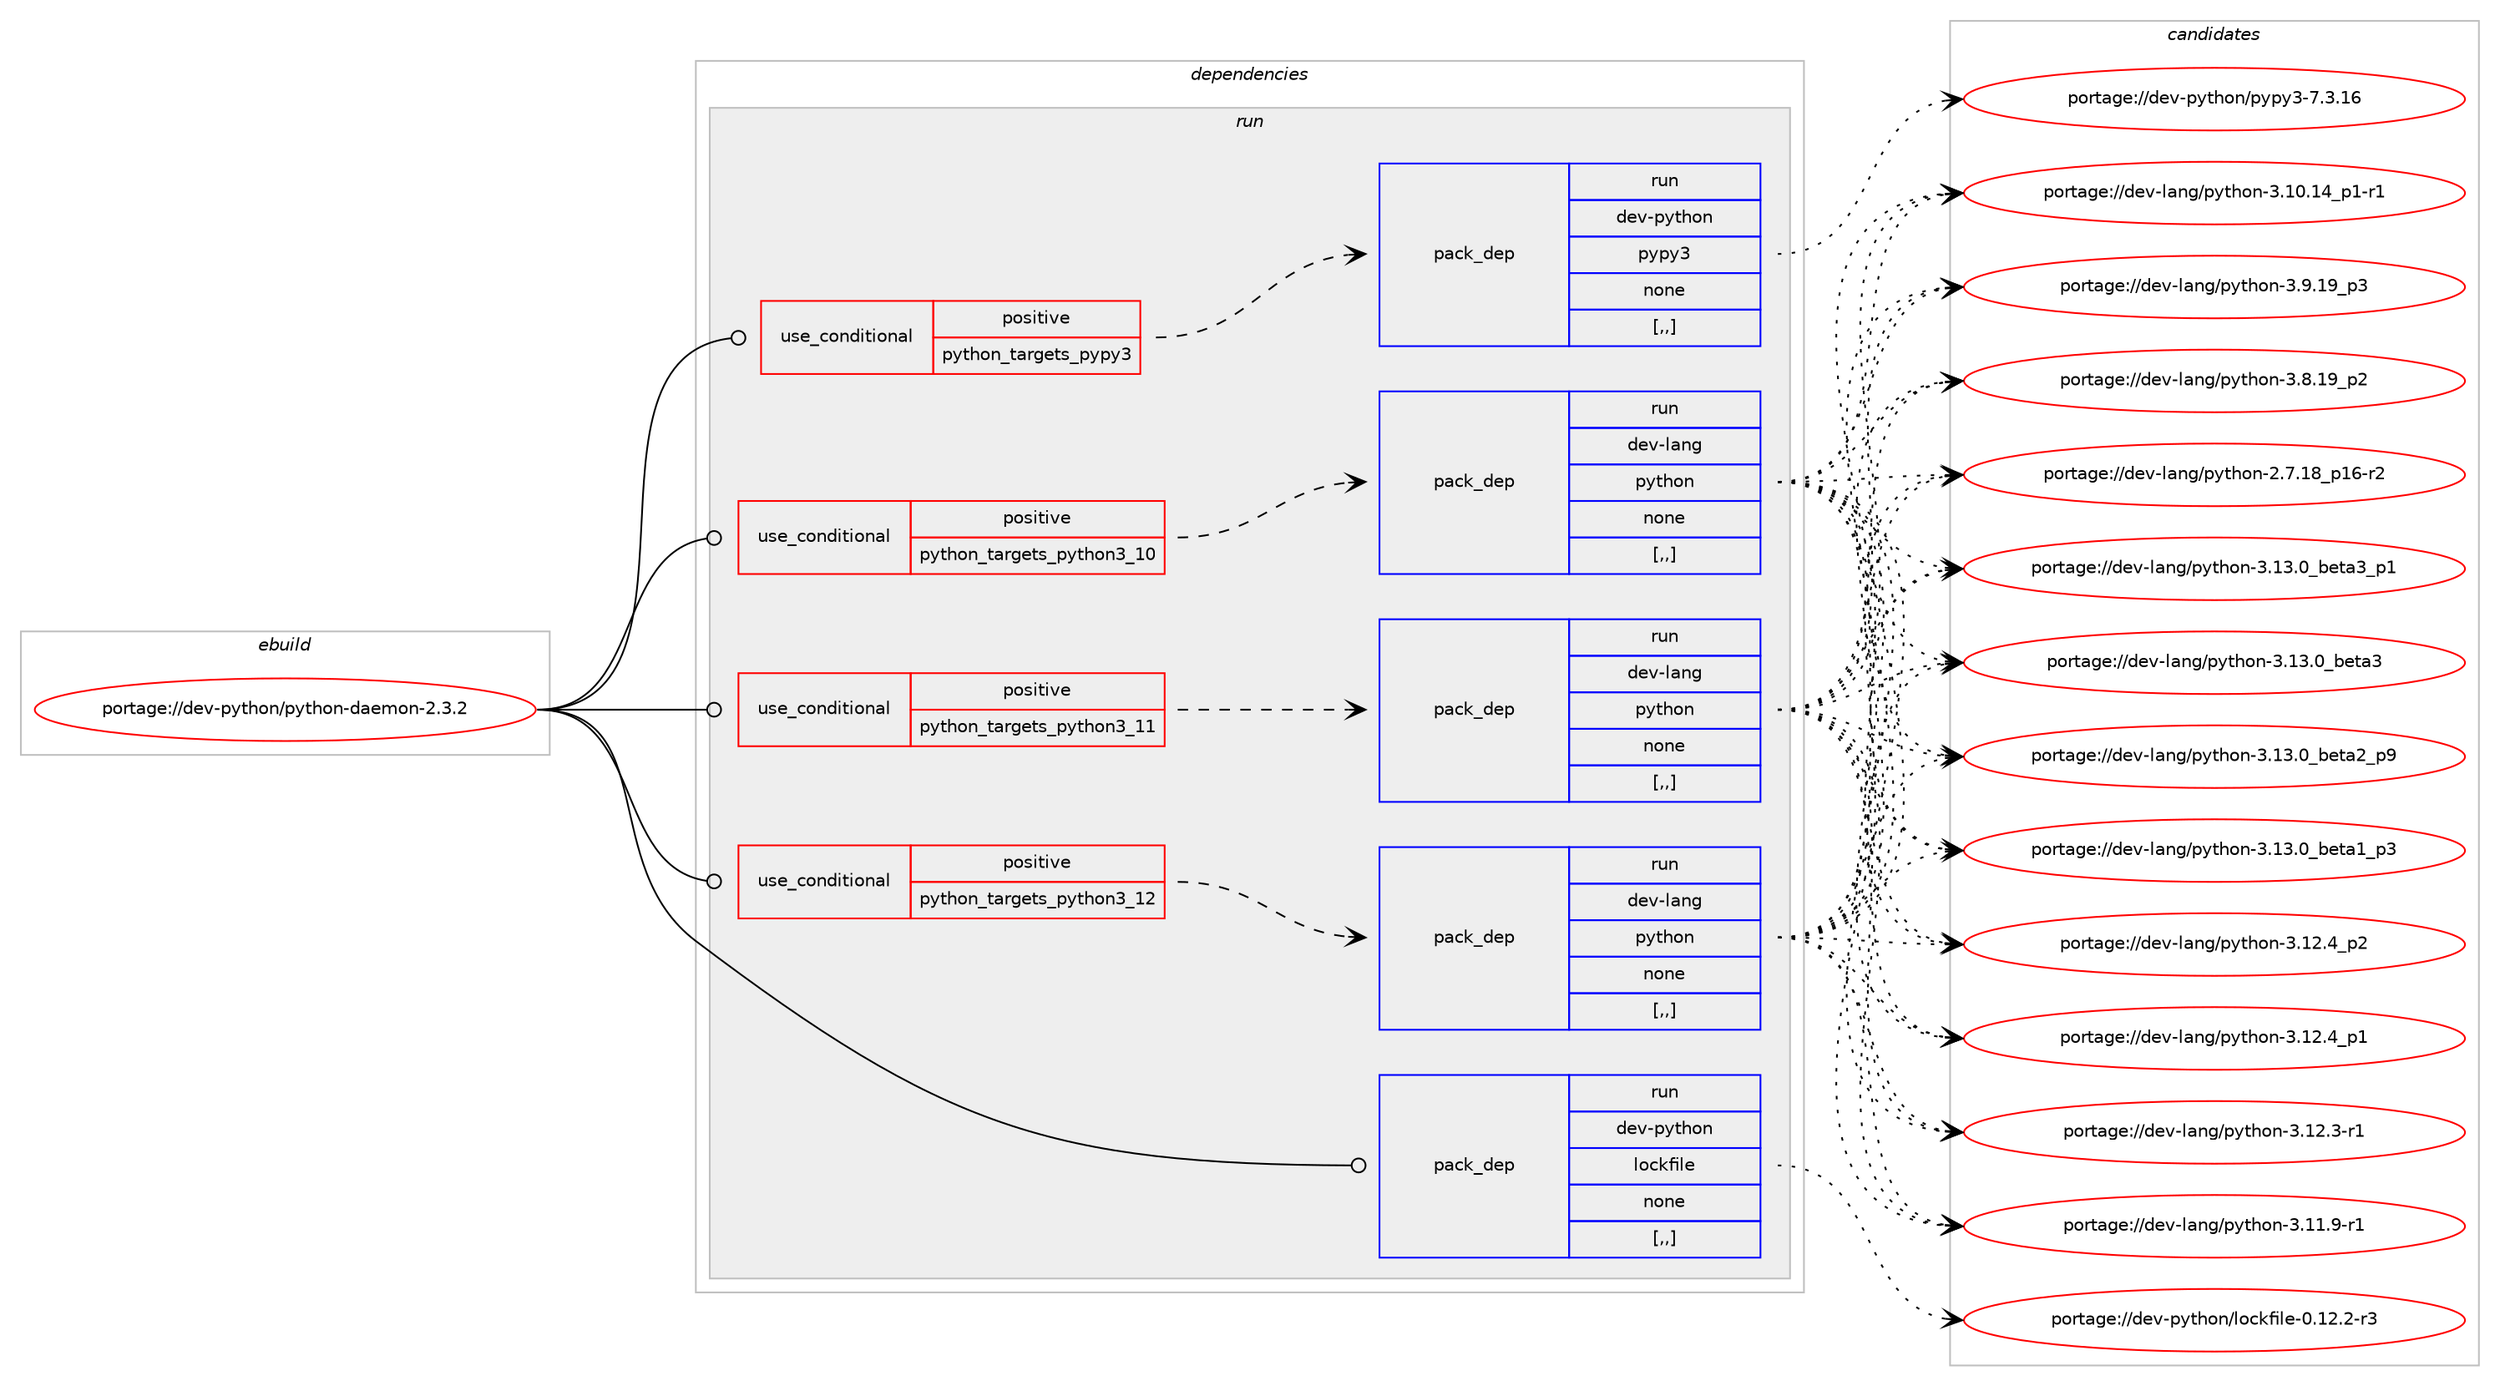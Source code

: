 digraph prolog {

# *************
# Graph options
# *************

newrank=true;
concentrate=true;
compound=true;
graph [rankdir=LR,fontname=Helvetica,fontsize=10,ranksep=1.5];#, ranksep=2.5, nodesep=0.2];
edge  [arrowhead=vee];
node  [fontname=Helvetica,fontsize=10];

# **********
# The ebuild
# **********

subgraph cluster_leftcol {
color=gray;
label=<<i>ebuild</i>>;
id [label="portage://dev-python/python-daemon-2.3.2", color=red, width=4, href="../dev-python/python-daemon-2.3.2.svg"];
}

# ****************
# The dependencies
# ****************

subgraph cluster_midcol {
color=gray;
label=<<i>dependencies</i>>;
subgraph cluster_compile {
fillcolor="#eeeeee";
style=filled;
label=<<i>compile</i>>;
}
subgraph cluster_compileandrun {
fillcolor="#eeeeee";
style=filled;
label=<<i>compile and run</i>>;
}
subgraph cluster_run {
fillcolor="#eeeeee";
style=filled;
label=<<i>run</i>>;
subgraph cond38033 {
dependency159358 [label=<<TABLE BORDER="0" CELLBORDER="1" CELLSPACING="0" CELLPADDING="4"><TR><TD ROWSPAN="3" CELLPADDING="10">use_conditional</TD></TR><TR><TD>positive</TD></TR><TR><TD>python_targets_pypy3</TD></TR></TABLE>>, shape=none, color=red];
subgraph pack120055 {
dependency159359 [label=<<TABLE BORDER="0" CELLBORDER="1" CELLSPACING="0" CELLPADDING="4" WIDTH="220"><TR><TD ROWSPAN="6" CELLPADDING="30">pack_dep</TD></TR><TR><TD WIDTH="110">run</TD></TR><TR><TD>dev-python</TD></TR><TR><TD>pypy3</TD></TR><TR><TD>none</TD></TR><TR><TD>[,,]</TD></TR></TABLE>>, shape=none, color=blue];
}
dependency159358:e -> dependency159359:w [weight=20,style="dashed",arrowhead="vee"];
}
id:e -> dependency159358:w [weight=20,style="solid",arrowhead="odot"];
subgraph cond38034 {
dependency159360 [label=<<TABLE BORDER="0" CELLBORDER="1" CELLSPACING="0" CELLPADDING="4"><TR><TD ROWSPAN="3" CELLPADDING="10">use_conditional</TD></TR><TR><TD>positive</TD></TR><TR><TD>python_targets_python3_10</TD></TR></TABLE>>, shape=none, color=red];
subgraph pack120056 {
dependency159361 [label=<<TABLE BORDER="0" CELLBORDER="1" CELLSPACING="0" CELLPADDING="4" WIDTH="220"><TR><TD ROWSPAN="6" CELLPADDING="30">pack_dep</TD></TR><TR><TD WIDTH="110">run</TD></TR><TR><TD>dev-lang</TD></TR><TR><TD>python</TD></TR><TR><TD>none</TD></TR><TR><TD>[,,]</TD></TR></TABLE>>, shape=none, color=blue];
}
dependency159360:e -> dependency159361:w [weight=20,style="dashed",arrowhead="vee"];
}
id:e -> dependency159360:w [weight=20,style="solid",arrowhead="odot"];
subgraph cond38035 {
dependency159362 [label=<<TABLE BORDER="0" CELLBORDER="1" CELLSPACING="0" CELLPADDING="4"><TR><TD ROWSPAN="3" CELLPADDING="10">use_conditional</TD></TR><TR><TD>positive</TD></TR><TR><TD>python_targets_python3_11</TD></TR></TABLE>>, shape=none, color=red];
subgraph pack120057 {
dependency159363 [label=<<TABLE BORDER="0" CELLBORDER="1" CELLSPACING="0" CELLPADDING="4" WIDTH="220"><TR><TD ROWSPAN="6" CELLPADDING="30">pack_dep</TD></TR><TR><TD WIDTH="110">run</TD></TR><TR><TD>dev-lang</TD></TR><TR><TD>python</TD></TR><TR><TD>none</TD></TR><TR><TD>[,,]</TD></TR></TABLE>>, shape=none, color=blue];
}
dependency159362:e -> dependency159363:w [weight=20,style="dashed",arrowhead="vee"];
}
id:e -> dependency159362:w [weight=20,style="solid",arrowhead="odot"];
subgraph cond38036 {
dependency159364 [label=<<TABLE BORDER="0" CELLBORDER="1" CELLSPACING="0" CELLPADDING="4"><TR><TD ROWSPAN="3" CELLPADDING="10">use_conditional</TD></TR><TR><TD>positive</TD></TR><TR><TD>python_targets_python3_12</TD></TR></TABLE>>, shape=none, color=red];
subgraph pack120058 {
dependency159365 [label=<<TABLE BORDER="0" CELLBORDER="1" CELLSPACING="0" CELLPADDING="4" WIDTH="220"><TR><TD ROWSPAN="6" CELLPADDING="30">pack_dep</TD></TR><TR><TD WIDTH="110">run</TD></TR><TR><TD>dev-lang</TD></TR><TR><TD>python</TD></TR><TR><TD>none</TD></TR><TR><TD>[,,]</TD></TR></TABLE>>, shape=none, color=blue];
}
dependency159364:e -> dependency159365:w [weight=20,style="dashed",arrowhead="vee"];
}
id:e -> dependency159364:w [weight=20,style="solid",arrowhead="odot"];
subgraph pack120059 {
dependency159366 [label=<<TABLE BORDER="0" CELLBORDER="1" CELLSPACING="0" CELLPADDING="4" WIDTH="220"><TR><TD ROWSPAN="6" CELLPADDING="30">pack_dep</TD></TR><TR><TD WIDTH="110">run</TD></TR><TR><TD>dev-python</TD></TR><TR><TD>lockfile</TD></TR><TR><TD>none</TD></TR><TR><TD>[,,]</TD></TR></TABLE>>, shape=none, color=blue];
}
id:e -> dependency159366:w [weight=20,style="solid",arrowhead="odot"];
}
}

# **************
# The candidates
# **************

subgraph cluster_choices {
rank=same;
color=gray;
label=<<i>candidates</i>>;

subgraph choice120055 {
color=black;
nodesep=1;
choice10010111845112121116104111110471121211121215145554651464954 [label="portage://dev-python/pypy3-7.3.16", color=red, width=4,href="../dev-python/pypy3-7.3.16.svg"];
dependency159359:e -> choice10010111845112121116104111110471121211121215145554651464954:w [style=dotted,weight="100"];
}
subgraph choice120056 {
color=black;
nodesep=1;
choice10010111845108971101034711212111610411111045514649514648959810111697519511249 [label="portage://dev-lang/python-3.13.0_beta3_p1", color=red, width=4,href="../dev-lang/python-3.13.0_beta3_p1.svg"];
choice1001011184510897110103471121211161041111104551464951464895981011169751 [label="portage://dev-lang/python-3.13.0_beta3", color=red, width=4,href="../dev-lang/python-3.13.0_beta3.svg"];
choice10010111845108971101034711212111610411111045514649514648959810111697509511257 [label="portage://dev-lang/python-3.13.0_beta2_p9", color=red, width=4,href="../dev-lang/python-3.13.0_beta2_p9.svg"];
choice10010111845108971101034711212111610411111045514649514648959810111697499511251 [label="portage://dev-lang/python-3.13.0_beta1_p3", color=red, width=4,href="../dev-lang/python-3.13.0_beta1_p3.svg"];
choice100101118451089711010347112121116104111110455146495046529511250 [label="portage://dev-lang/python-3.12.4_p2", color=red, width=4,href="../dev-lang/python-3.12.4_p2.svg"];
choice100101118451089711010347112121116104111110455146495046529511249 [label="portage://dev-lang/python-3.12.4_p1", color=red, width=4,href="../dev-lang/python-3.12.4_p1.svg"];
choice100101118451089711010347112121116104111110455146495046514511449 [label="portage://dev-lang/python-3.12.3-r1", color=red, width=4,href="../dev-lang/python-3.12.3-r1.svg"];
choice100101118451089711010347112121116104111110455146494946574511449 [label="portage://dev-lang/python-3.11.9-r1", color=red, width=4,href="../dev-lang/python-3.11.9-r1.svg"];
choice100101118451089711010347112121116104111110455146494846495295112494511449 [label="portage://dev-lang/python-3.10.14_p1-r1", color=red, width=4,href="../dev-lang/python-3.10.14_p1-r1.svg"];
choice100101118451089711010347112121116104111110455146574649579511251 [label="portage://dev-lang/python-3.9.19_p3", color=red, width=4,href="../dev-lang/python-3.9.19_p3.svg"];
choice100101118451089711010347112121116104111110455146564649579511250 [label="portage://dev-lang/python-3.8.19_p2", color=red, width=4,href="../dev-lang/python-3.8.19_p2.svg"];
choice100101118451089711010347112121116104111110455046554649569511249544511450 [label="portage://dev-lang/python-2.7.18_p16-r2", color=red, width=4,href="../dev-lang/python-2.7.18_p16-r2.svg"];
dependency159361:e -> choice10010111845108971101034711212111610411111045514649514648959810111697519511249:w [style=dotted,weight="100"];
dependency159361:e -> choice1001011184510897110103471121211161041111104551464951464895981011169751:w [style=dotted,weight="100"];
dependency159361:e -> choice10010111845108971101034711212111610411111045514649514648959810111697509511257:w [style=dotted,weight="100"];
dependency159361:e -> choice10010111845108971101034711212111610411111045514649514648959810111697499511251:w [style=dotted,weight="100"];
dependency159361:e -> choice100101118451089711010347112121116104111110455146495046529511250:w [style=dotted,weight="100"];
dependency159361:e -> choice100101118451089711010347112121116104111110455146495046529511249:w [style=dotted,weight="100"];
dependency159361:e -> choice100101118451089711010347112121116104111110455146495046514511449:w [style=dotted,weight="100"];
dependency159361:e -> choice100101118451089711010347112121116104111110455146494946574511449:w [style=dotted,weight="100"];
dependency159361:e -> choice100101118451089711010347112121116104111110455146494846495295112494511449:w [style=dotted,weight="100"];
dependency159361:e -> choice100101118451089711010347112121116104111110455146574649579511251:w [style=dotted,weight="100"];
dependency159361:e -> choice100101118451089711010347112121116104111110455146564649579511250:w [style=dotted,weight="100"];
dependency159361:e -> choice100101118451089711010347112121116104111110455046554649569511249544511450:w [style=dotted,weight="100"];
}
subgraph choice120057 {
color=black;
nodesep=1;
choice10010111845108971101034711212111610411111045514649514648959810111697519511249 [label="portage://dev-lang/python-3.13.0_beta3_p1", color=red, width=4,href="../dev-lang/python-3.13.0_beta3_p1.svg"];
choice1001011184510897110103471121211161041111104551464951464895981011169751 [label="portage://dev-lang/python-3.13.0_beta3", color=red, width=4,href="../dev-lang/python-3.13.0_beta3.svg"];
choice10010111845108971101034711212111610411111045514649514648959810111697509511257 [label="portage://dev-lang/python-3.13.0_beta2_p9", color=red, width=4,href="../dev-lang/python-3.13.0_beta2_p9.svg"];
choice10010111845108971101034711212111610411111045514649514648959810111697499511251 [label="portage://dev-lang/python-3.13.0_beta1_p3", color=red, width=4,href="../dev-lang/python-3.13.0_beta1_p3.svg"];
choice100101118451089711010347112121116104111110455146495046529511250 [label="portage://dev-lang/python-3.12.4_p2", color=red, width=4,href="../dev-lang/python-3.12.4_p2.svg"];
choice100101118451089711010347112121116104111110455146495046529511249 [label="portage://dev-lang/python-3.12.4_p1", color=red, width=4,href="../dev-lang/python-3.12.4_p1.svg"];
choice100101118451089711010347112121116104111110455146495046514511449 [label="portage://dev-lang/python-3.12.3-r1", color=red, width=4,href="../dev-lang/python-3.12.3-r1.svg"];
choice100101118451089711010347112121116104111110455146494946574511449 [label="portage://dev-lang/python-3.11.9-r1", color=red, width=4,href="../dev-lang/python-3.11.9-r1.svg"];
choice100101118451089711010347112121116104111110455146494846495295112494511449 [label="portage://dev-lang/python-3.10.14_p1-r1", color=red, width=4,href="../dev-lang/python-3.10.14_p1-r1.svg"];
choice100101118451089711010347112121116104111110455146574649579511251 [label="portage://dev-lang/python-3.9.19_p3", color=red, width=4,href="../dev-lang/python-3.9.19_p3.svg"];
choice100101118451089711010347112121116104111110455146564649579511250 [label="portage://dev-lang/python-3.8.19_p2", color=red, width=4,href="../dev-lang/python-3.8.19_p2.svg"];
choice100101118451089711010347112121116104111110455046554649569511249544511450 [label="portage://dev-lang/python-2.7.18_p16-r2", color=red, width=4,href="../dev-lang/python-2.7.18_p16-r2.svg"];
dependency159363:e -> choice10010111845108971101034711212111610411111045514649514648959810111697519511249:w [style=dotted,weight="100"];
dependency159363:e -> choice1001011184510897110103471121211161041111104551464951464895981011169751:w [style=dotted,weight="100"];
dependency159363:e -> choice10010111845108971101034711212111610411111045514649514648959810111697509511257:w [style=dotted,weight="100"];
dependency159363:e -> choice10010111845108971101034711212111610411111045514649514648959810111697499511251:w [style=dotted,weight="100"];
dependency159363:e -> choice100101118451089711010347112121116104111110455146495046529511250:w [style=dotted,weight="100"];
dependency159363:e -> choice100101118451089711010347112121116104111110455146495046529511249:w [style=dotted,weight="100"];
dependency159363:e -> choice100101118451089711010347112121116104111110455146495046514511449:w [style=dotted,weight="100"];
dependency159363:e -> choice100101118451089711010347112121116104111110455146494946574511449:w [style=dotted,weight="100"];
dependency159363:e -> choice100101118451089711010347112121116104111110455146494846495295112494511449:w [style=dotted,weight="100"];
dependency159363:e -> choice100101118451089711010347112121116104111110455146574649579511251:w [style=dotted,weight="100"];
dependency159363:e -> choice100101118451089711010347112121116104111110455146564649579511250:w [style=dotted,weight="100"];
dependency159363:e -> choice100101118451089711010347112121116104111110455046554649569511249544511450:w [style=dotted,weight="100"];
}
subgraph choice120058 {
color=black;
nodesep=1;
choice10010111845108971101034711212111610411111045514649514648959810111697519511249 [label="portage://dev-lang/python-3.13.0_beta3_p1", color=red, width=4,href="../dev-lang/python-3.13.0_beta3_p1.svg"];
choice1001011184510897110103471121211161041111104551464951464895981011169751 [label="portage://dev-lang/python-3.13.0_beta3", color=red, width=4,href="../dev-lang/python-3.13.0_beta3.svg"];
choice10010111845108971101034711212111610411111045514649514648959810111697509511257 [label="portage://dev-lang/python-3.13.0_beta2_p9", color=red, width=4,href="../dev-lang/python-3.13.0_beta2_p9.svg"];
choice10010111845108971101034711212111610411111045514649514648959810111697499511251 [label="portage://dev-lang/python-3.13.0_beta1_p3", color=red, width=4,href="../dev-lang/python-3.13.0_beta1_p3.svg"];
choice100101118451089711010347112121116104111110455146495046529511250 [label="portage://dev-lang/python-3.12.4_p2", color=red, width=4,href="../dev-lang/python-3.12.4_p2.svg"];
choice100101118451089711010347112121116104111110455146495046529511249 [label="portage://dev-lang/python-3.12.4_p1", color=red, width=4,href="../dev-lang/python-3.12.4_p1.svg"];
choice100101118451089711010347112121116104111110455146495046514511449 [label="portage://dev-lang/python-3.12.3-r1", color=red, width=4,href="../dev-lang/python-3.12.3-r1.svg"];
choice100101118451089711010347112121116104111110455146494946574511449 [label="portage://dev-lang/python-3.11.9-r1", color=red, width=4,href="../dev-lang/python-3.11.9-r1.svg"];
choice100101118451089711010347112121116104111110455146494846495295112494511449 [label="portage://dev-lang/python-3.10.14_p1-r1", color=red, width=4,href="../dev-lang/python-3.10.14_p1-r1.svg"];
choice100101118451089711010347112121116104111110455146574649579511251 [label="portage://dev-lang/python-3.9.19_p3", color=red, width=4,href="../dev-lang/python-3.9.19_p3.svg"];
choice100101118451089711010347112121116104111110455146564649579511250 [label="portage://dev-lang/python-3.8.19_p2", color=red, width=4,href="../dev-lang/python-3.8.19_p2.svg"];
choice100101118451089711010347112121116104111110455046554649569511249544511450 [label="portage://dev-lang/python-2.7.18_p16-r2", color=red, width=4,href="../dev-lang/python-2.7.18_p16-r2.svg"];
dependency159365:e -> choice10010111845108971101034711212111610411111045514649514648959810111697519511249:w [style=dotted,weight="100"];
dependency159365:e -> choice1001011184510897110103471121211161041111104551464951464895981011169751:w [style=dotted,weight="100"];
dependency159365:e -> choice10010111845108971101034711212111610411111045514649514648959810111697509511257:w [style=dotted,weight="100"];
dependency159365:e -> choice10010111845108971101034711212111610411111045514649514648959810111697499511251:w [style=dotted,weight="100"];
dependency159365:e -> choice100101118451089711010347112121116104111110455146495046529511250:w [style=dotted,weight="100"];
dependency159365:e -> choice100101118451089711010347112121116104111110455146495046529511249:w [style=dotted,weight="100"];
dependency159365:e -> choice100101118451089711010347112121116104111110455146495046514511449:w [style=dotted,weight="100"];
dependency159365:e -> choice100101118451089711010347112121116104111110455146494946574511449:w [style=dotted,weight="100"];
dependency159365:e -> choice100101118451089711010347112121116104111110455146494846495295112494511449:w [style=dotted,weight="100"];
dependency159365:e -> choice100101118451089711010347112121116104111110455146574649579511251:w [style=dotted,weight="100"];
dependency159365:e -> choice100101118451089711010347112121116104111110455146564649579511250:w [style=dotted,weight="100"];
dependency159365:e -> choice100101118451089711010347112121116104111110455046554649569511249544511450:w [style=dotted,weight="100"];
}
subgraph choice120059 {
color=black;
nodesep=1;
choice100101118451121211161041111104710811199107102105108101454846495046504511451 [label="portage://dev-python/lockfile-0.12.2-r3", color=red, width=4,href="../dev-python/lockfile-0.12.2-r3.svg"];
dependency159366:e -> choice100101118451121211161041111104710811199107102105108101454846495046504511451:w [style=dotted,weight="100"];
}
}

}
